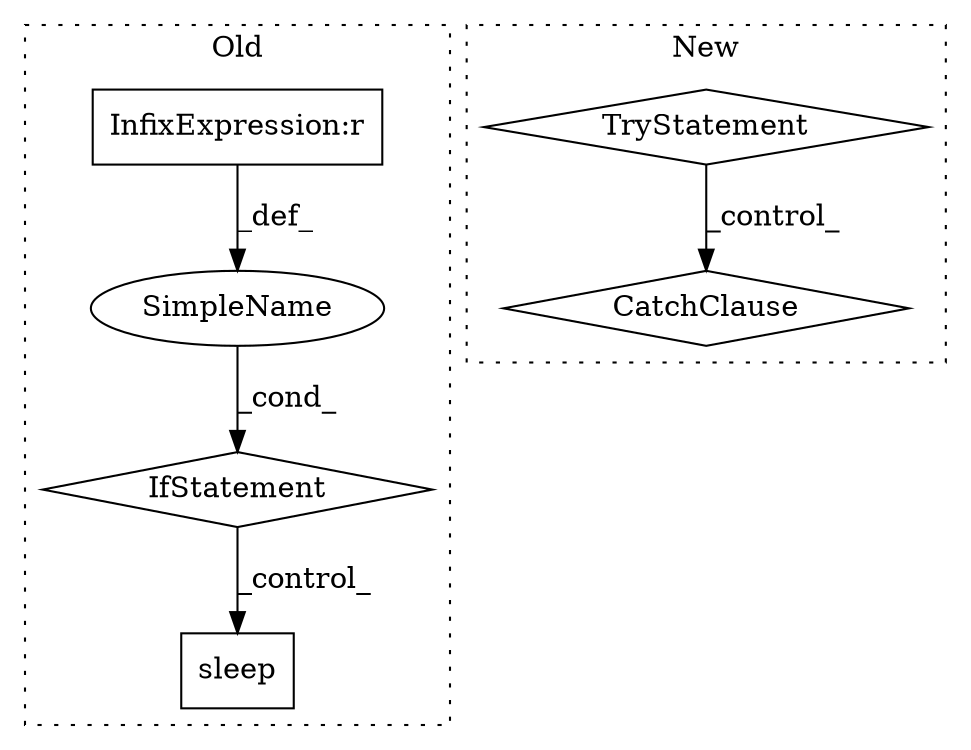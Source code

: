 digraph G {
subgraph cluster0 {
1 [label="sleep" a="32" s="4527,4551" l="6,1" shape="box"];
4 [label="IfStatement" a="25" s="4330,4370" l="4,2" shape="diamond"];
5 [label="SimpleName" a="42" s="" l="" shape="ellipse"];
6 [label="InfixExpression:r" a="27" s="4360" l="3" shape="box"];
label = "Old";
style="dotted";
}
subgraph cluster1 {
2 [label="CatchClause" a="12" s="4869,4904" l="11,2" shape="diamond"];
3 [label="TryStatement" a="54" s="4800" l="4" shape="diamond"];
label = "New";
style="dotted";
}
3 -> 2 [label="_control_"];
4 -> 1 [label="_control_"];
5 -> 4 [label="_cond_"];
6 -> 5 [label="_def_"];
}